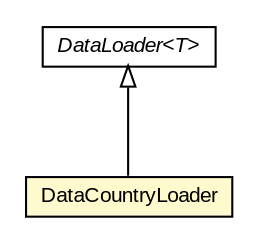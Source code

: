 #!/usr/local/bin/dot
#
# Class diagram 
# Generated by UMLGraph version R5_6-24-gf6e263 (http://www.umlgraph.org/)
#

digraph G {
	edge [fontname="arial",fontsize=10,labelfontname="arial",labelfontsize=10];
	node [fontname="arial",fontsize=10,shape=plaintext];
	nodesep=0.25;
	ranksep=0.5;
	// org.osmdroid.data.DataCountryLoader
	c78049 [label=<<table title="org.osmdroid.data.DataCountryLoader" border="0" cellborder="1" cellspacing="0" cellpadding="2" port="p" bgcolor="lemonChiffon" href="./DataCountryLoader.html">
		<tr><td><table border="0" cellspacing="0" cellpadding="1">
<tr><td align="center" balign="center"> DataCountryLoader </td></tr>
		</table></td></tr>
		</table>>, URL="./DataCountryLoader.html", fontname="arial", fontcolor="black", fontsize=10.0];
	// org.osmdroid.data.DataLoader<T>
	c78050 [label=<<table title="org.osmdroid.data.DataLoader" border="0" cellborder="1" cellspacing="0" cellpadding="2" port="p" href="./DataLoader.html">
		<tr><td><table border="0" cellspacing="0" cellpadding="1">
<tr><td align="center" balign="center"><font face="arial italic"> DataLoader&lt;T&gt; </font></td></tr>
		</table></td></tr>
		</table>>, URL="./DataLoader.html", fontname="arial", fontcolor="black", fontsize=10.0];
	//org.osmdroid.data.DataCountryLoader extends org.osmdroid.data.DataLoader<org.osmdroid.data.DataCountry>
	c78050:p -> c78049:p [dir=back,arrowtail=empty];
}

